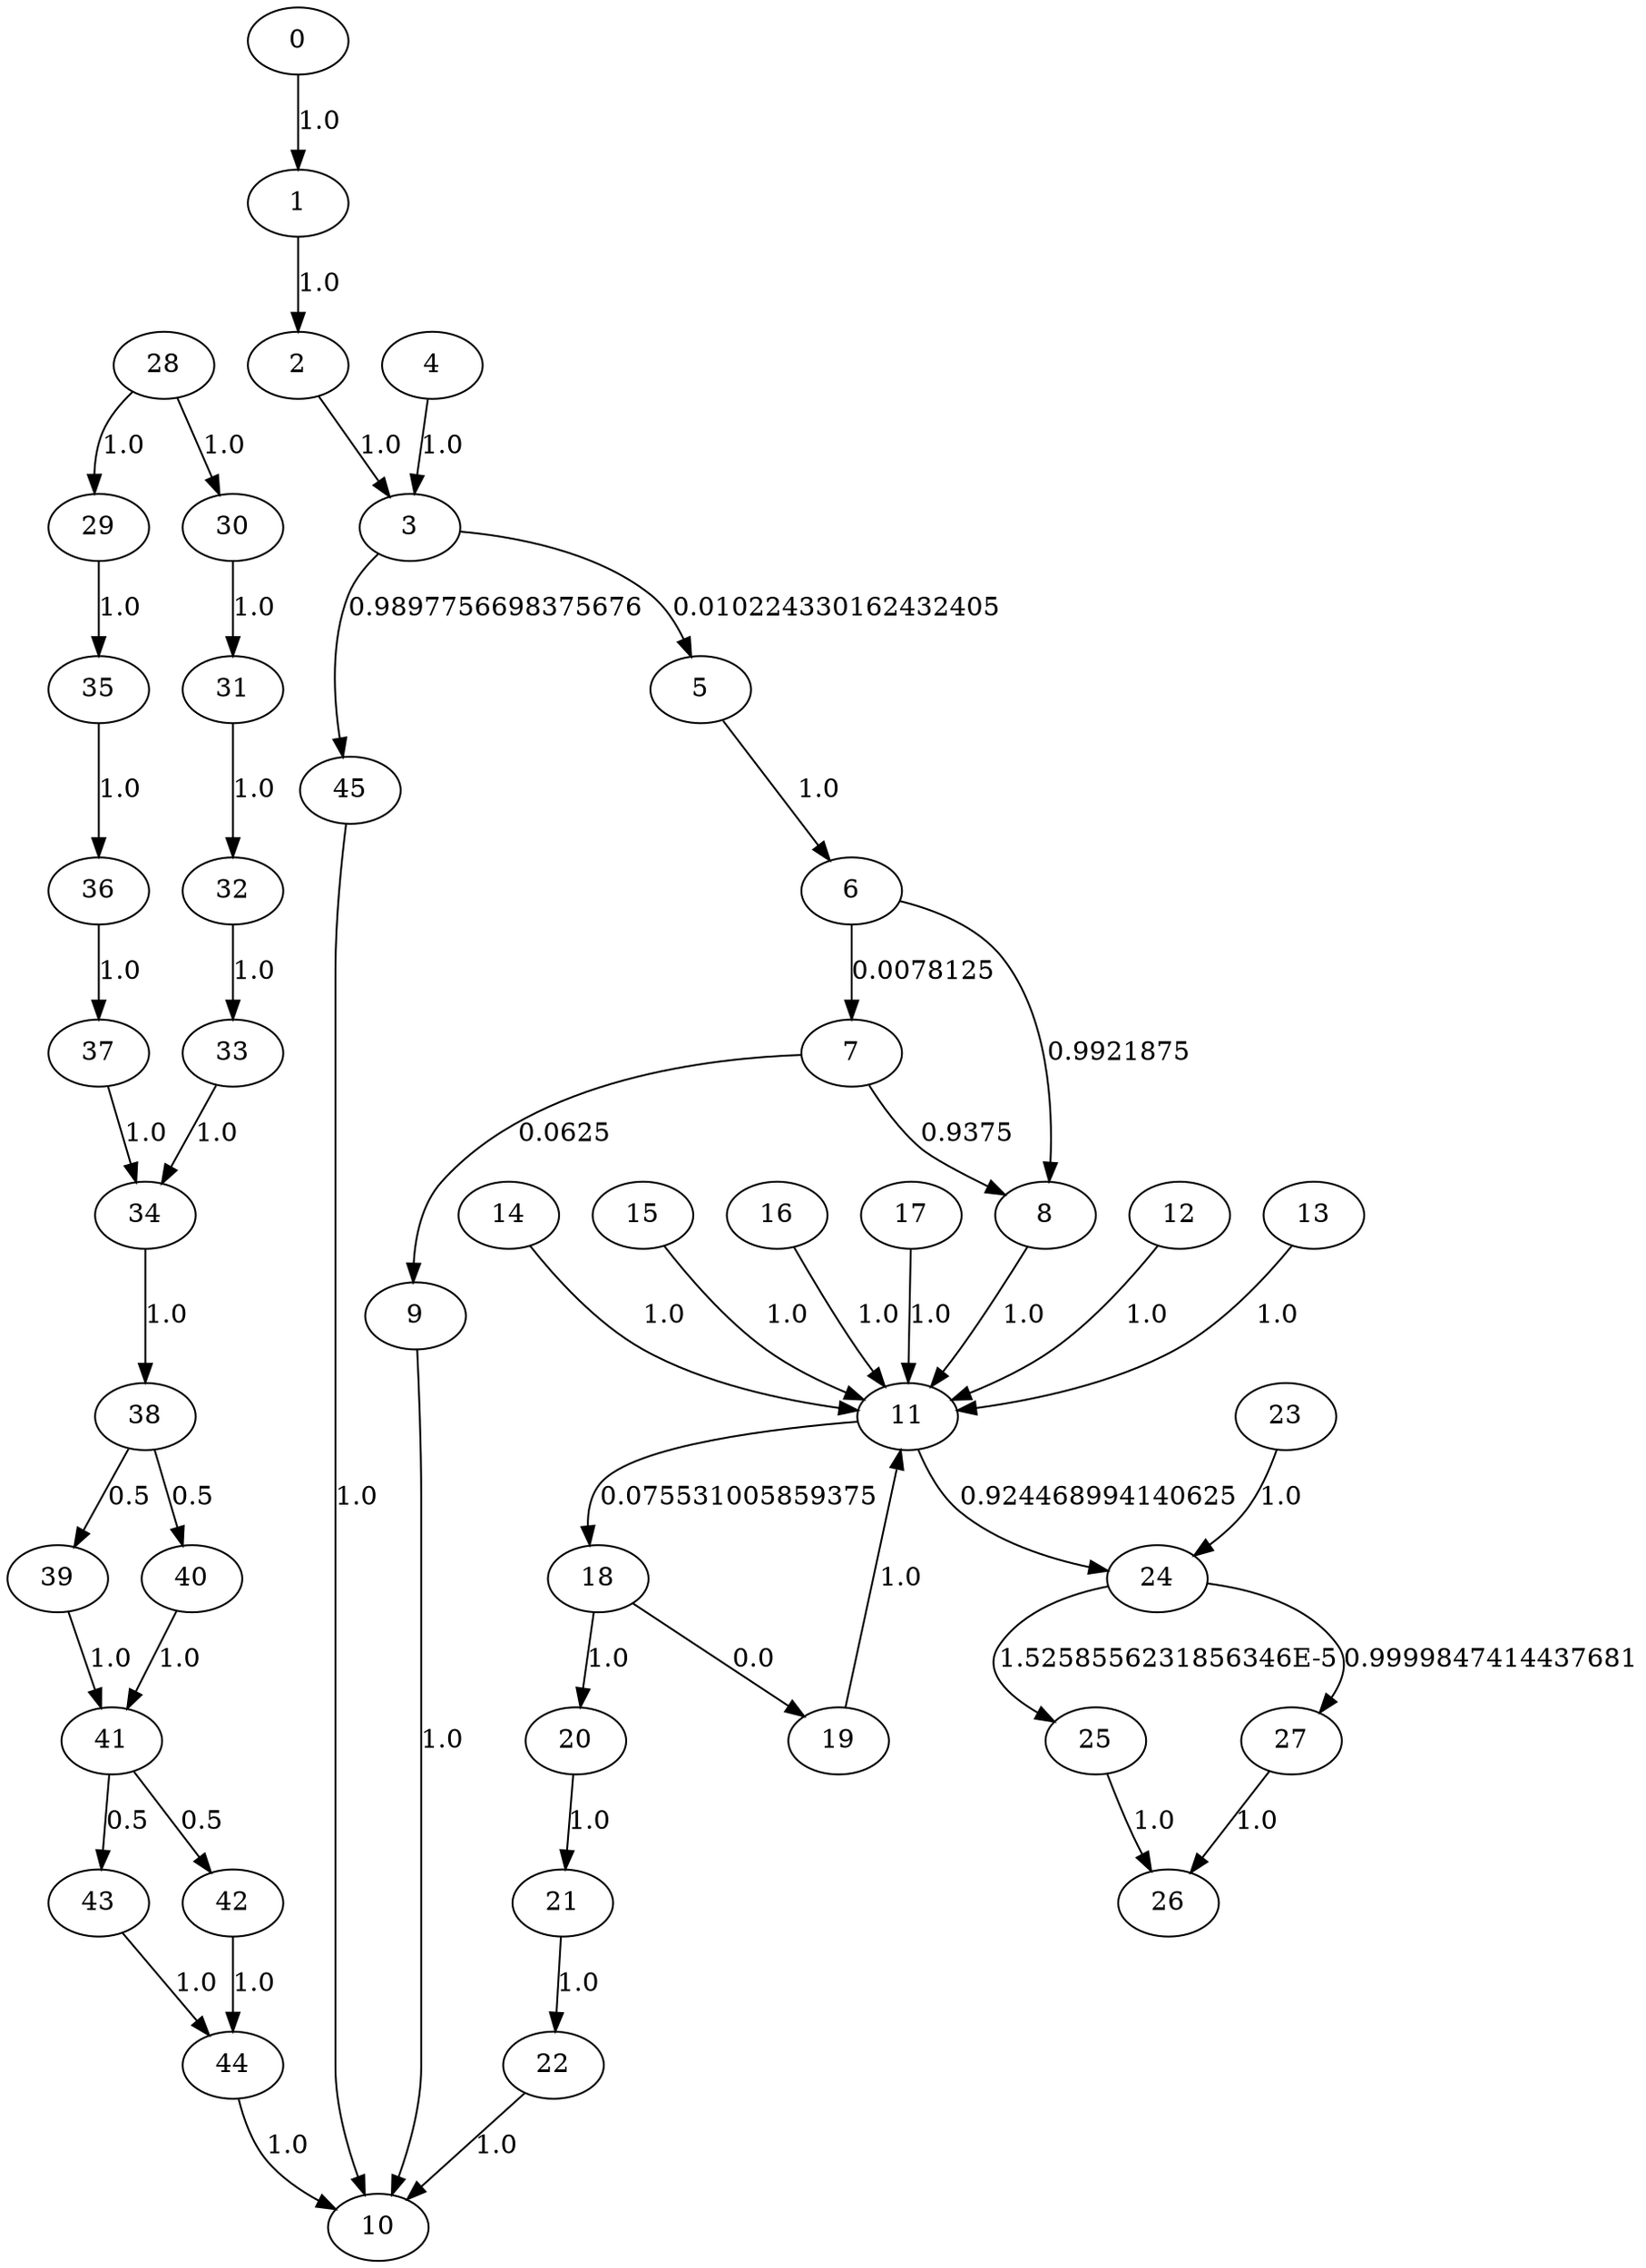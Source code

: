 digraph {
	0 -> 1[label= "1.0"];
	1 -> 2[label= "1.0"];
	2 -> 3[label= "1.0"];
	4 -> 3[label= "1.0"];
	5 -> 6[label= "1.0"];
	7 -> 8[label= "0.9375"];
	7 -> 9[label= "0.0625"];
	9 -> 10[label= "1.0"];
	8 -> 11[label= "1.0"];
	12 -> 11[label= "1.0"];
	13 -> 11[label= "1.0"];
	14 -> 11[label= "1.0"];
	15 -> 11[label= "1.0"];
	16 -> 11[label= "1.0"];
	17 -> 11[label= "1.0"];
	18 -> 19[label= "0.0"];
	18 -> 20[label= "1.0"];
	20 -> 21[label= "1.0"];
	21 -> 22[label= "1.0"];
	22 -> 10[label= "1.0"];
	19 -> 11[label= "1.0"];
	23 -> 24[label= "1.0"];
	25 -> 26[label= "1.0"];
	27 -> 26[label= "1.0"];
	28 -> 29[label= "1.0"];
	28 -> 30[label= "1.0"];
	30 -> 31[label= "1.0"];
	31 -> 32[label= "1.0"];
	32 -> 33[label= "1.0"];
	33 -> 34[label= "1.0"];
	29 -> 35[label= "1.0"];
	35 -> 36[label= "1.0"];
	36 -> 37[label= "1.0"];
	37 -> 34[label= "1.0"];
	34 -> 38[label= "1.0"];
	38 -> 39[label= "0.5"];
	38 -> 40[label= "0.5"];
	40 -> 41[label= "1.0"];
	39 -> 41[label= "1.0"];
	41 -> 42[label= "0.5"];
	41 -> 43[label= "0.5"];
	43 -> 44[label= "1.0"];
	42 -> 44[label= "1.0"];
	44 -> 10[label= "1.0"];
	45 -> 10[label= "1.0"];
	3 -> 45[label= "0.9897756698375676"];
	3 -> 5[label= "0.010224330162432405"];
	6 -> 8[label= "0.9921875"];
	6 -> 7[label= "0.0078125"];
	11 -> 24[label= "0.924468994140625"];
	11 -> 18[label= "0.075531005859375"];
	24 -> 27[label= "0.9999847414437681"];
	24 -> 25[label= "1.5258556231856346E-5"];
}